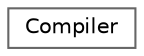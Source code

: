 digraph "Иерархия классов. Графический вид."
{
 // LATEX_PDF_SIZE
  bgcolor="transparent";
  edge [fontname=Helvetica,fontsize=10,labelfontname=Helvetica,labelfontsize=10];
  node [fontname=Helvetica,fontsize=10,shape=box,height=0.2,width=0.4];
  rankdir="LR";
  Node0 [label="Compiler",height=0.2,width=0.4,color="grey40", fillcolor="white", style="filled",URL="$class_compiler.html",tooltip="Класс транслятора"];
}
